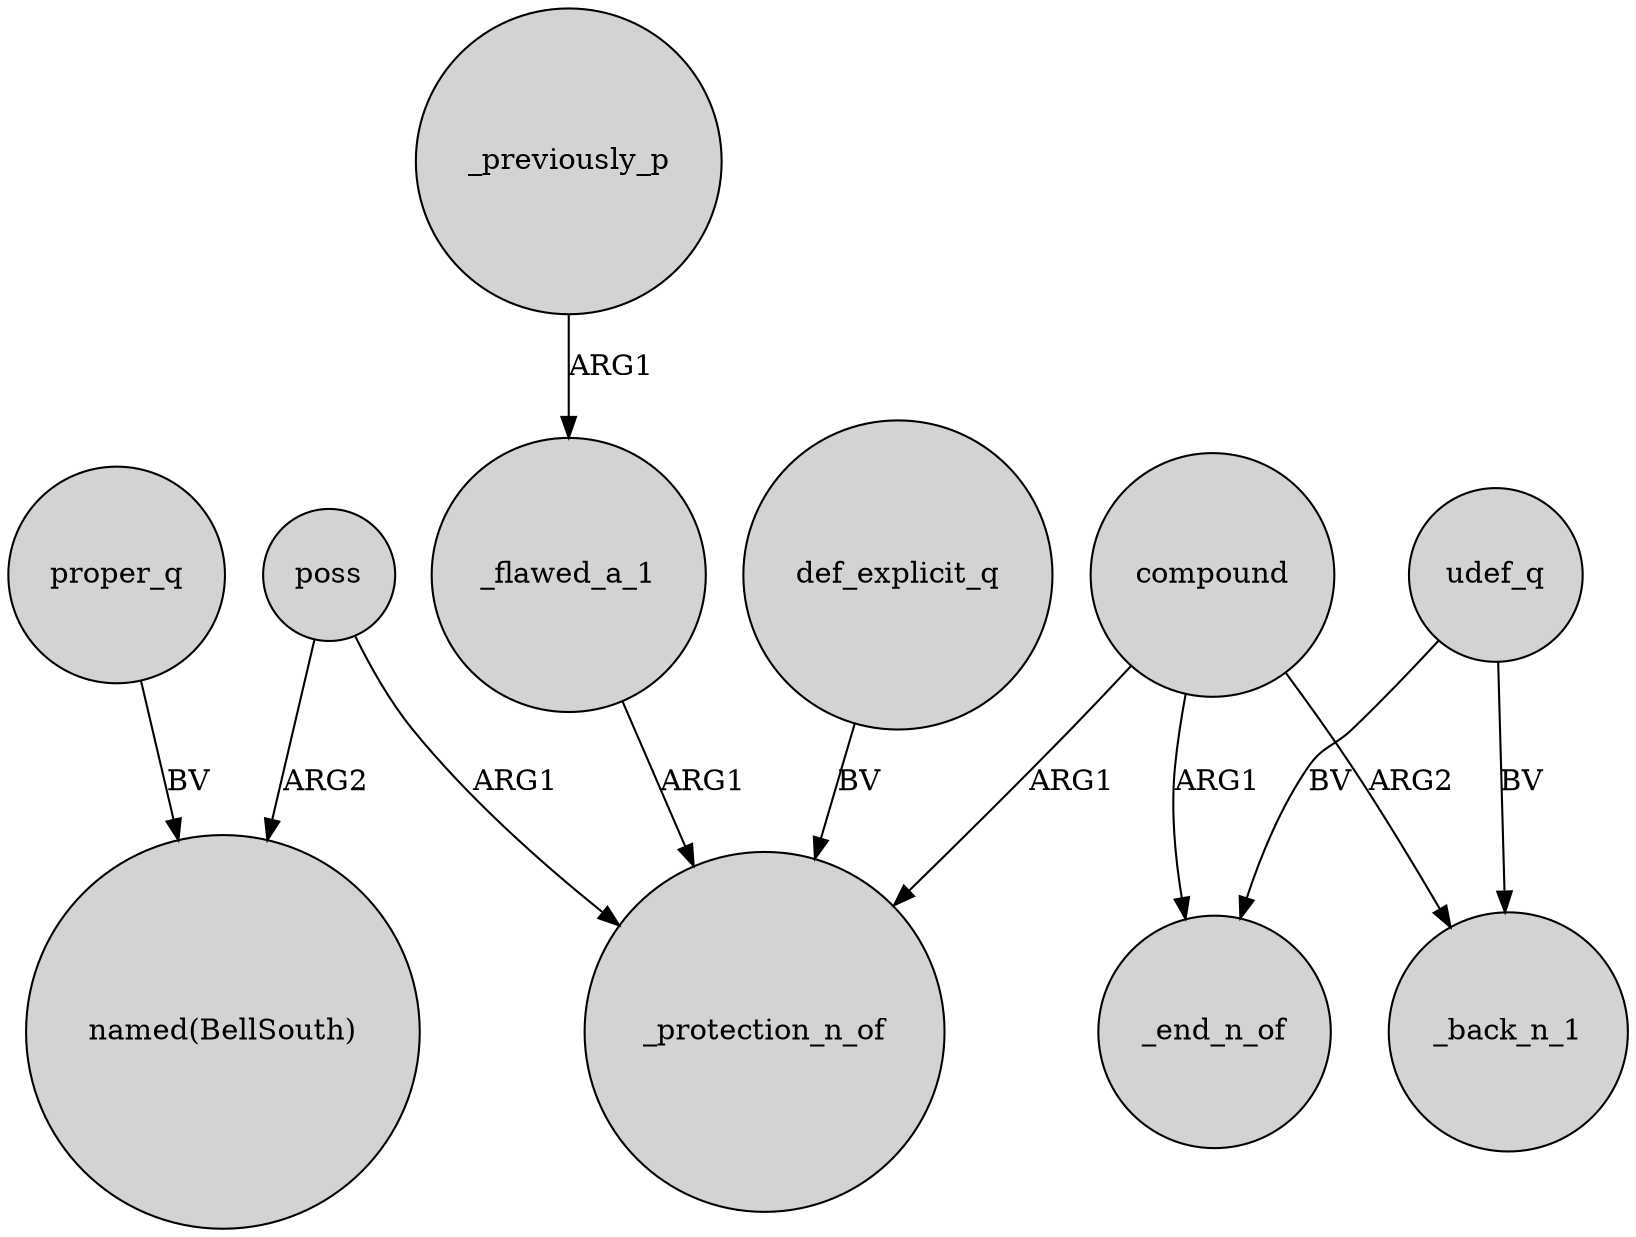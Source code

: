 digraph {
	node [shape=circle style=filled]
	proper_q -> "named(BellSouth)" [label=BV]
	poss -> "named(BellSouth)" [label=ARG2]
	compound -> _protection_n_of [label=ARG1]
	poss -> _protection_n_of [label=ARG1]
	def_explicit_q -> _protection_n_of [label=BV]
	compound -> _end_n_of [label=ARG1]
	compound -> _back_n_1 [label=ARG2]
	_flawed_a_1 -> _protection_n_of [label=ARG1]
	udef_q -> _back_n_1 [label=BV]
	udef_q -> _end_n_of [label=BV]
	_previously_p -> _flawed_a_1 [label=ARG1]
}
